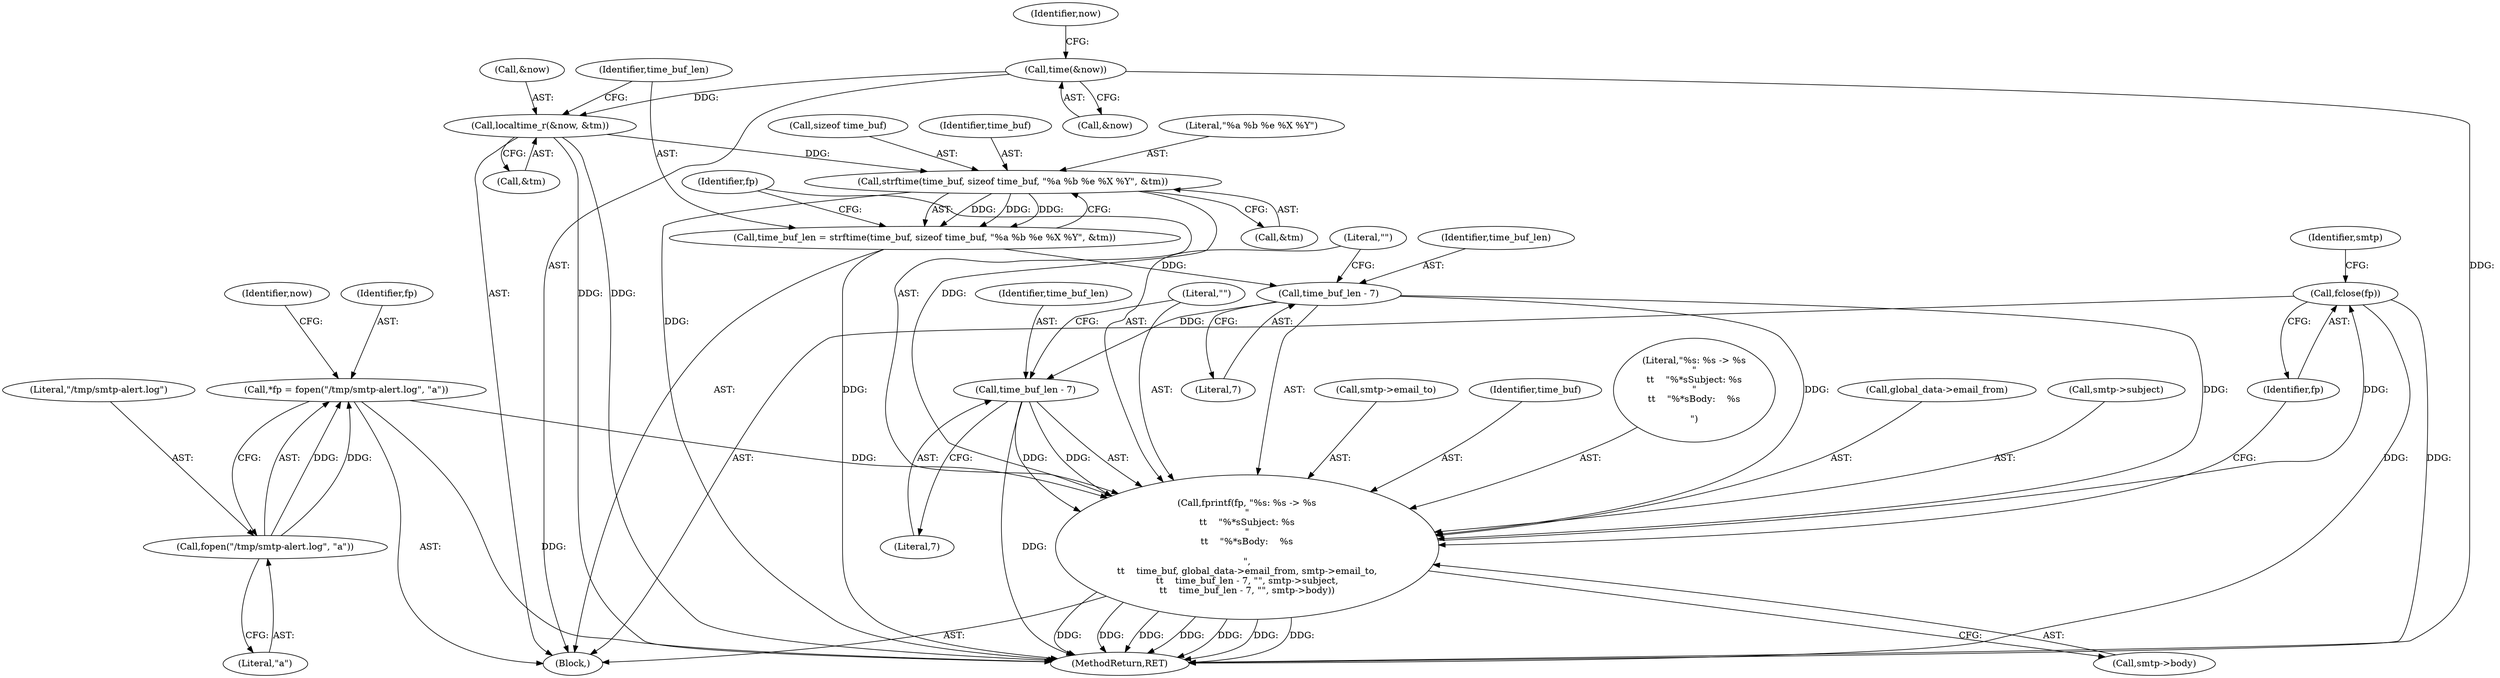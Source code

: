 digraph "1_keepalived_04f2d32871bb3b11d7dc024039952f2fe2750306_1@API" {
"1000154" [label="(Call,fclose(fp))"];
"1000130" [label="(Call,fprintf(fp, \"%s: %s -> %s\n\"\n\t\t    \"%*sSubject: %s\n\"\n\t\t    \"%*sBody:    %s\n\n\",\n\t\t    time_buf, global_data->email_from, smtp->email_to,\n\t\t    time_buf_len - 7, \"\", smtp->subject,\n\t\t    time_buf_len - 7, \"\", smtp->body))"];
"1000104" [label="(Call,*fp = fopen(\"/tmp/smtp-alert.log\", \"a\"))"];
"1000106" [label="(Call,fopen(\"/tmp/smtp-alert.log\", \"a\"))"];
"1000123" [label="(Call,strftime(time_buf, sizeof time_buf, \"%a %b %e %X %Y\", &tm))"];
"1000116" [label="(Call,localtime_r(&now, &tm))"];
"1000113" [label="(Call,time(&now))"];
"1000140" [label="(Call,time_buf_len - 7)"];
"1000121" [label="(Call,time_buf_len = strftime(time_buf, sizeof time_buf, \"%a %b %e %X %Y\", &tm))"];
"1000147" [label="(Call,time_buf_len - 7)"];
"1000128" [label="(Call,&tm)"];
"1000137" [label="(Call,smtp->email_to)"];
"1000113" [label="(Call,time(&now))"];
"1000158" [label="(MethodReturn,RET)"];
"1000142" [label="(Literal,7)"];
"1000107" [label="(Literal,\"/tmp/smtp-alert.log\")"];
"1000151" [label="(Call,smtp->body)"];
"1000147" [label="(Call,time_buf_len - 7)"];
"1000106" [label="(Call,fopen(\"/tmp/smtp-alert.log\", \"a\"))"];
"1000119" [label="(Call,&tm)"];
"1000116" [label="(Call,localtime_r(&now, &tm))"];
"1000130" [label="(Call,fprintf(fp, \"%s: %s -> %s\n\"\n\t\t    \"%*sSubject: %s\n\"\n\t\t    \"%*sBody:    %s\n\n\",\n\t\t    time_buf, global_data->email_from, smtp->email_to,\n\t\t    time_buf_len - 7, \"\", smtp->subject,\n\t\t    time_buf_len - 7, \"\", smtp->body))"];
"1000124" [label="(Identifier,time_buf)"];
"1000131" [label="(Identifier,fp)"];
"1000123" [label="(Call,strftime(time_buf, sizeof time_buf, \"%a %b %e %X %Y\", &tm))"];
"1000122" [label="(Identifier,time_buf_len)"];
"1000133" [label="(Identifier,time_buf)"];
"1000118" [label="(Identifier,now)"];
"1000154" [label="(Call,fclose(fp))"];
"1000102" [label="(Block,)"];
"1000132" [label="(Literal,\"%s: %s -> %s\n\"\n\t\t    \"%*sSubject: %s\n\"\n\t\t    \"%*sBody:    %s\n\n\")"];
"1000127" [label="(Literal,\"%a %b %e %X %Y\")"];
"1000141" [label="(Identifier,time_buf_len)"];
"1000155" [label="(Identifier,fp)"];
"1000157" [label="(Identifier,smtp)"];
"1000115" [label="(Identifier,now)"];
"1000140" [label="(Call,time_buf_len - 7)"];
"1000149" [label="(Literal,7)"];
"1000105" [label="(Identifier,fp)"];
"1000134" [label="(Call,global_data->email_from)"];
"1000117" [label="(Call,&now)"];
"1000143" [label="(Literal,\"\")"];
"1000121" [label="(Call,time_buf_len = strftime(time_buf, sizeof time_buf, \"%a %b %e %X %Y\", &tm))"];
"1000104" [label="(Call,*fp = fopen(\"/tmp/smtp-alert.log\", \"a\"))"];
"1000144" [label="(Call,smtp->subject)"];
"1000114" [label="(Call,&now)"];
"1000150" [label="(Literal,\"\")"];
"1000108" [label="(Literal,\"a\")"];
"1000125" [label="(Call,sizeof time_buf)"];
"1000148" [label="(Identifier,time_buf_len)"];
"1000154" -> "1000102"  [label="AST: "];
"1000154" -> "1000155"  [label="CFG: "];
"1000155" -> "1000154"  [label="AST: "];
"1000157" -> "1000154"  [label="CFG: "];
"1000154" -> "1000158"  [label="DDG: "];
"1000154" -> "1000158"  [label="DDG: "];
"1000130" -> "1000154"  [label="DDG: "];
"1000130" -> "1000102"  [label="AST: "];
"1000130" -> "1000151"  [label="CFG: "];
"1000131" -> "1000130"  [label="AST: "];
"1000132" -> "1000130"  [label="AST: "];
"1000133" -> "1000130"  [label="AST: "];
"1000134" -> "1000130"  [label="AST: "];
"1000137" -> "1000130"  [label="AST: "];
"1000140" -> "1000130"  [label="AST: "];
"1000143" -> "1000130"  [label="AST: "];
"1000144" -> "1000130"  [label="AST: "];
"1000147" -> "1000130"  [label="AST: "];
"1000150" -> "1000130"  [label="AST: "];
"1000151" -> "1000130"  [label="AST: "];
"1000155" -> "1000130"  [label="CFG: "];
"1000130" -> "1000158"  [label="DDG: "];
"1000130" -> "1000158"  [label="DDG: "];
"1000130" -> "1000158"  [label="DDG: "];
"1000130" -> "1000158"  [label="DDG: "];
"1000130" -> "1000158"  [label="DDG: "];
"1000130" -> "1000158"  [label="DDG: "];
"1000130" -> "1000158"  [label="DDG: "];
"1000104" -> "1000130"  [label="DDG: "];
"1000123" -> "1000130"  [label="DDG: "];
"1000140" -> "1000130"  [label="DDG: "];
"1000140" -> "1000130"  [label="DDG: "];
"1000147" -> "1000130"  [label="DDG: "];
"1000147" -> "1000130"  [label="DDG: "];
"1000104" -> "1000102"  [label="AST: "];
"1000104" -> "1000106"  [label="CFG: "];
"1000105" -> "1000104"  [label="AST: "];
"1000106" -> "1000104"  [label="AST: "];
"1000115" -> "1000104"  [label="CFG: "];
"1000104" -> "1000158"  [label="DDG: "];
"1000106" -> "1000104"  [label="DDG: "];
"1000106" -> "1000104"  [label="DDG: "];
"1000106" -> "1000108"  [label="CFG: "];
"1000107" -> "1000106"  [label="AST: "];
"1000108" -> "1000106"  [label="AST: "];
"1000123" -> "1000121"  [label="AST: "];
"1000123" -> "1000128"  [label="CFG: "];
"1000124" -> "1000123"  [label="AST: "];
"1000125" -> "1000123"  [label="AST: "];
"1000127" -> "1000123"  [label="AST: "];
"1000128" -> "1000123"  [label="AST: "];
"1000121" -> "1000123"  [label="CFG: "];
"1000123" -> "1000158"  [label="DDG: "];
"1000123" -> "1000121"  [label="DDG: "];
"1000123" -> "1000121"  [label="DDG: "];
"1000123" -> "1000121"  [label="DDG: "];
"1000116" -> "1000123"  [label="DDG: "];
"1000116" -> "1000102"  [label="AST: "];
"1000116" -> "1000119"  [label="CFG: "];
"1000117" -> "1000116"  [label="AST: "];
"1000119" -> "1000116"  [label="AST: "];
"1000122" -> "1000116"  [label="CFG: "];
"1000116" -> "1000158"  [label="DDG: "];
"1000116" -> "1000158"  [label="DDG: "];
"1000113" -> "1000116"  [label="DDG: "];
"1000113" -> "1000102"  [label="AST: "];
"1000113" -> "1000114"  [label="CFG: "];
"1000114" -> "1000113"  [label="AST: "];
"1000118" -> "1000113"  [label="CFG: "];
"1000113" -> "1000158"  [label="DDG: "];
"1000140" -> "1000142"  [label="CFG: "];
"1000141" -> "1000140"  [label="AST: "];
"1000142" -> "1000140"  [label="AST: "];
"1000143" -> "1000140"  [label="CFG: "];
"1000121" -> "1000140"  [label="DDG: "];
"1000140" -> "1000147"  [label="DDG: "];
"1000121" -> "1000102"  [label="AST: "];
"1000122" -> "1000121"  [label="AST: "];
"1000131" -> "1000121"  [label="CFG: "];
"1000121" -> "1000158"  [label="DDG: "];
"1000147" -> "1000149"  [label="CFG: "];
"1000148" -> "1000147"  [label="AST: "];
"1000149" -> "1000147"  [label="AST: "];
"1000150" -> "1000147"  [label="CFG: "];
"1000147" -> "1000158"  [label="DDG: "];
}
